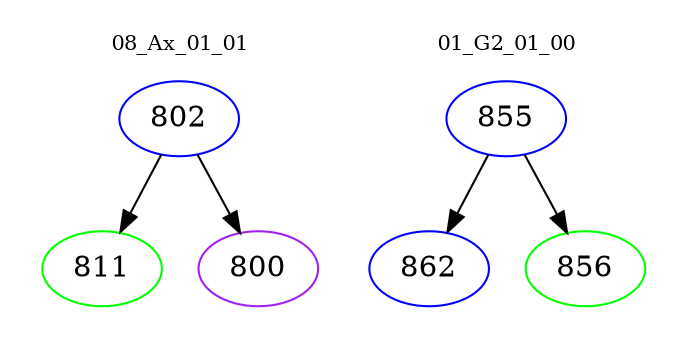 digraph{
subgraph cluster_0 {
color = white
label = "08_Ax_01_01";
fontsize=10;
T0_802 [label="802", color="blue"]
T0_802 -> T0_811 [color="black"]
T0_811 [label="811", color="green"]
T0_802 -> T0_800 [color="black"]
T0_800 [label="800", color="purple"]
}
subgraph cluster_1 {
color = white
label = "01_G2_01_00";
fontsize=10;
T1_855 [label="855", color="blue"]
T1_855 -> T1_862 [color="black"]
T1_862 [label="862", color="blue"]
T1_855 -> T1_856 [color="black"]
T1_856 [label="856", color="green"]
}
}
